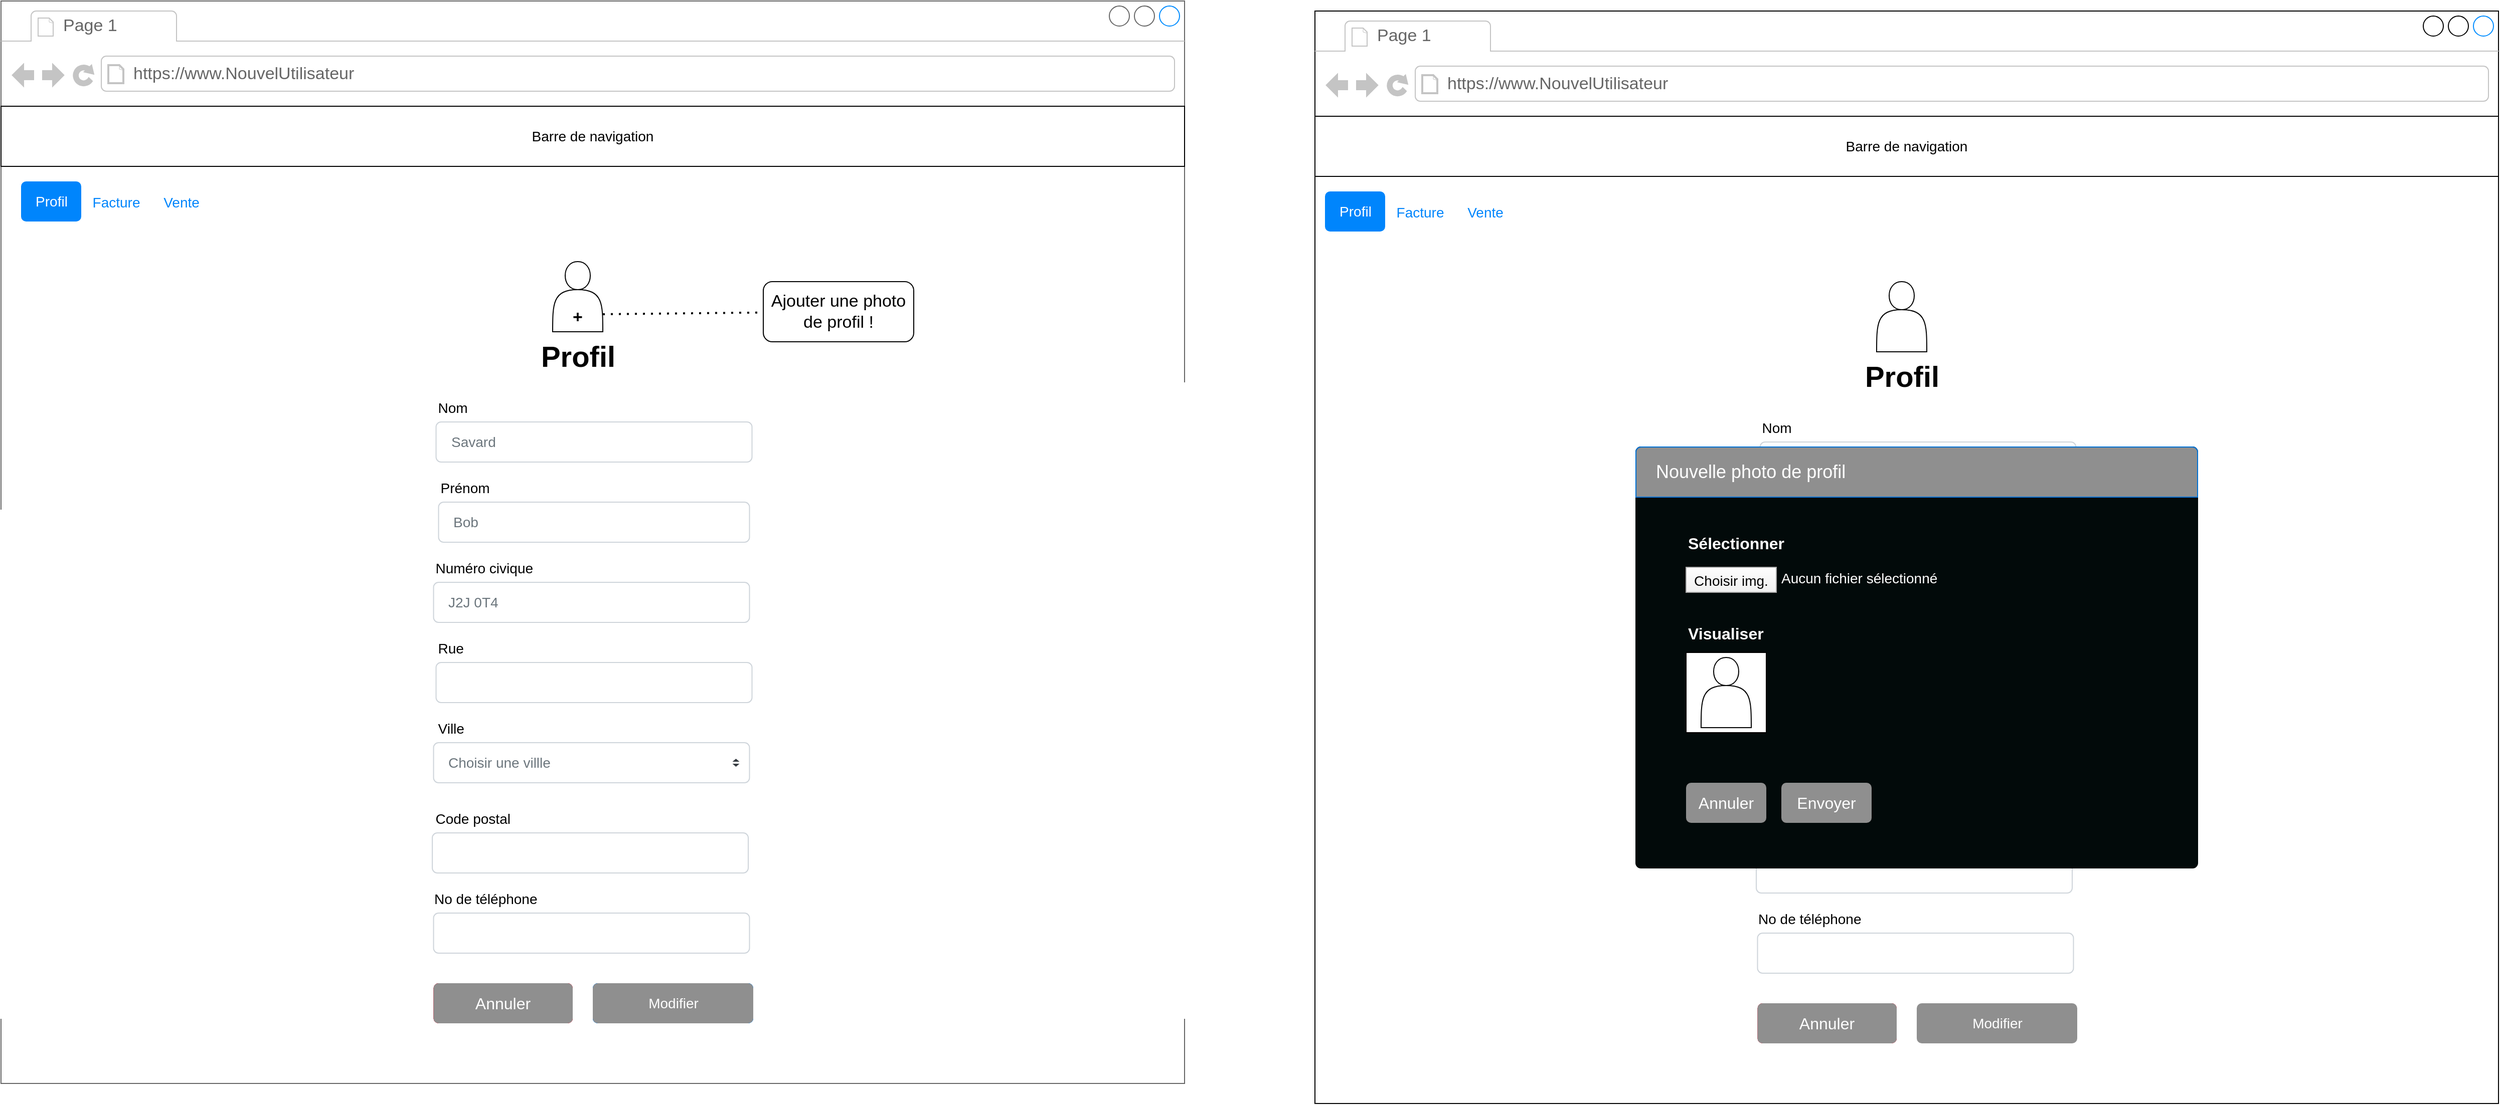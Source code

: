 <mxfile version="20.2.3" type="device"><diagram id="v4z9Ec0Ht1OAslnS_UjM" name="Page-1"><mxGraphModel dx="2117" dy="1155" grid="1" gridSize="10" guides="1" tooltips="1" connect="1" arrows="1" fold="1" page="1" pageScale="1" pageWidth="827" pageHeight="1169" math="0" shadow="0"><root><mxCell id="0"/><mxCell id="1" parent="0"/><mxCell id="ekeKEAdHdfA8h5EYXiUn-1" value="" style="strokeWidth=1;shadow=0;dashed=0;align=center;html=1;shape=mxgraph.mockup.containers.browserWindow;rSize=0;strokeColor=#666666;strokeColor2=#008cff;strokeColor3=#c4c4c4;mainText=,;recursiveResize=0;" parent="1" vertex="1"><mxGeometry x="220" y="20" width="1180" height="1080" as="geometry"/></mxCell><mxCell id="ekeKEAdHdfA8h5EYXiUn-2" value="Page 1" style="strokeWidth=1;shadow=0;dashed=0;align=center;html=1;shape=mxgraph.mockup.containers.anchor;fontSize=17;fontColor=#666666;align=left;" parent="ekeKEAdHdfA8h5EYXiUn-1" vertex="1"><mxGeometry x="60" y="12" width="110" height="26" as="geometry"/></mxCell><mxCell id="ekeKEAdHdfA8h5EYXiUn-3" value="https://www.NouvelUtilisateur" style="strokeWidth=1;shadow=0;dashed=0;align=center;html=1;shape=mxgraph.mockup.containers.anchor;rSize=0;fontSize=17;fontColor=#666666;align=left;" parent="ekeKEAdHdfA8h5EYXiUn-1" vertex="1"><mxGeometry x="130" y="60" width="250" height="26" as="geometry"/></mxCell><mxCell id="ekeKEAdHdfA8h5EYXiUn-4" value="&lt;font style=&quot;font-size: 14px;&quot;&gt;Barre de navigation&lt;/font&gt;" style="rounded=0;whiteSpace=wrap;html=1;" parent="ekeKEAdHdfA8h5EYXiUn-1" vertex="1"><mxGeometry y="105" width="1180" height="60" as="geometry"/></mxCell><mxCell id="ekeKEAdHdfA8h5EYXiUn-5" value="Nom" style="fillColor=none;strokeColor=none;align=left;fontSize=14;" parent="ekeKEAdHdfA8h5EYXiUn-1" vertex="1"><mxGeometry x="433.75" y="390" width="100" height="30" as="geometry"/></mxCell><mxCell id="ekeKEAdHdfA8h5EYXiUn-6" value="Bob" style="html=1;shadow=0;dashed=0;shape=mxgraph.bootstrap.rrect;rSize=5;fillColor=#ffffff;strokeColor=#CED4DA;align=left;spacing=15;fontSize=14;fontColor=#6C767D;" parent="ekeKEAdHdfA8h5EYXiUn-1" vertex="1"><mxGeometry x="436.25" y="500" width="310" height="40" as="geometry"/></mxCell><mxCell id="ekeKEAdHdfA8h5EYXiUn-7" value="Prénom" style="fillColor=none;strokeColor=none;align=left;fontSize=14;" parent="ekeKEAdHdfA8h5EYXiUn-1" vertex="1"><mxGeometry x="436.25" y="470" width="100" height="30" as="geometry"/></mxCell><mxCell id="ekeKEAdHdfA8h5EYXiUn-8" value="Savard" style="html=1;shadow=0;dashed=0;shape=mxgraph.bootstrap.rrect;rSize=5;fillColor=#ffffff;strokeColor=#CED4DA;align=left;spacing=15;fontSize=14;fontColor=#6C767D;" parent="ekeKEAdHdfA8h5EYXiUn-1" vertex="1"><mxGeometry x="433.75" y="420" width="315" height="40" as="geometry"/></mxCell><mxCell id="ekeKEAdHdfA8h5EYXiUn-9" value="Modifier" style="html=1;shadow=0;dashed=0;shape=mxgraph.bootstrap.rrect;rSize=5;fillColor=#0085FC;strokeColor=none;align=center;spacing=15;fontSize=14;fontColor=#ffffff;" parent="ekeKEAdHdfA8h5EYXiUn-1" vertex="1"><mxGeometry x="590" y="980" width="160" height="40" as="geometry"/></mxCell><mxCell id="ekeKEAdHdfA8h5EYXiUn-10" value="Choisir une villle" style="html=1;shadow=0;dashed=0;shape=mxgraph.bootstrap.rrect;rSize=5;fillColor=#ffffff;strokeColor=#CED4DA;align=left;spacing=15;fontSize=14;fontColor=#6C767D;" parent="ekeKEAdHdfA8h5EYXiUn-1" vertex="1"><mxGeometry x="431.25" y="740" width="315" height="40" as="geometry"/></mxCell><mxCell id="ekeKEAdHdfA8h5EYXiUn-11" value="" style="shape=triangle;direction=south;fillColor=#343A40;strokeColor=none;perimeter=none;" parent="ekeKEAdHdfA8h5EYXiUn-10" vertex="1"><mxGeometry x="1" y="0.5" width="7" height="3" relative="1" as="geometry"><mxPoint x="-17" y="1" as="offset"/></mxGeometry></mxCell><mxCell id="ekeKEAdHdfA8h5EYXiUn-12" value="" style="shape=triangle;direction=north;fillColor=#343A40;strokeColor=none;perimeter=none;" parent="ekeKEAdHdfA8h5EYXiUn-10" vertex="1"><mxGeometry x="1" y="0.5" width="7" height="3" relative="1" as="geometry"><mxPoint x="-17" y="-4" as="offset"/></mxGeometry></mxCell><mxCell id="ekeKEAdHdfA8h5EYXiUn-13" value="Ville" style="fillColor=none;strokeColor=none;align=left;fontSize=14;" parent="ekeKEAdHdfA8h5EYXiUn-1" vertex="1"><mxGeometry x="433.75" y="710" width="100" height="30" as="geometry"/></mxCell><mxCell id="ekeKEAdHdfA8h5EYXiUn-14" value="&lt;font size=&quot;1&quot; style=&quot;&quot;&gt;&lt;b style=&quot;font-size: 29px;&quot;&gt;Profil&lt;/b&gt;&lt;/font&gt;" style="text;html=1;align=center;verticalAlign=middle;resizable=0;points=[];autosize=1;strokeColor=none;fillColor=none;fontSize=14;" parent="ekeKEAdHdfA8h5EYXiUn-1" vertex="1"><mxGeometry x="525" y="330" width="100" height="50" as="geometry"/></mxCell><mxCell id="ekeKEAdHdfA8h5EYXiUn-15" value="J2J 0T4" style="html=1;shadow=0;dashed=0;shape=mxgraph.bootstrap.rrect;rSize=5;fillColor=#ffffff;strokeColor=#CED4DA;align=left;spacing=15;fontSize=14;fontColor=#6C767D;" parent="ekeKEAdHdfA8h5EYXiUn-1" vertex="1"><mxGeometry x="431.25" y="580" width="315" height="40" as="geometry"/></mxCell><mxCell id="ekeKEAdHdfA8h5EYXiUn-16" value="Numéro civique" style="fillColor=none;strokeColor=none;align=left;fontSize=14;" parent="ekeKEAdHdfA8h5EYXiUn-1" vertex="1"><mxGeometry x="431.25" y="550" width="100" height="30" as="geometry"/></mxCell><mxCell id="ekeKEAdHdfA8h5EYXiUn-17" value="" style="html=1;shadow=0;dashed=0;shape=mxgraph.bootstrap.rrect;rSize=5;fillColor=#ffffff;strokeColor=#CED4DA;align=left;spacing=15;fontSize=14;fontColor=#6C767D;" parent="ekeKEAdHdfA8h5EYXiUn-1" vertex="1"><mxGeometry x="433.75" y="660" width="315" height="40" as="geometry"/></mxCell><mxCell id="ekeKEAdHdfA8h5EYXiUn-18" value="Rue" style="fillColor=none;strokeColor=none;align=left;fontSize=14;" parent="ekeKEAdHdfA8h5EYXiUn-1" vertex="1"><mxGeometry x="433.75" y="630" width="100" height="30" as="geometry"/></mxCell><mxCell id="ekeKEAdHdfA8h5EYXiUn-19" value="" style="html=1;shadow=0;dashed=0;shape=mxgraph.bootstrap.rrect;rSize=5;fillColor=#ffffff;strokeColor=#CED4DA;align=left;spacing=15;fontSize=14;fontColor=#6C767D;" parent="ekeKEAdHdfA8h5EYXiUn-1" vertex="1"><mxGeometry x="431.25" y="910" width="315" height="40" as="geometry"/></mxCell><mxCell id="ekeKEAdHdfA8h5EYXiUn-20" value="No de téléphone" style="fillColor=none;strokeColor=none;align=left;fontSize=14;" parent="ekeKEAdHdfA8h5EYXiUn-1" vertex="1"><mxGeometry x="430" y="880" width="100" height="30" as="geometry"/></mxCell><mxCell id="ekeKEAdHdfA8h5EYXiUn-21" value="&lt;br style=&quot;font-size: 17px;&quot;&gt;&lt;br style=&quot;font-size: 17px;&quot;&gt;+" style="shape=actor;whiteSpace=wrap;html=1;fontSize=17;fontStyle=1" parent="ekeKEAdHdfA8h5EYXiUn-1" vertex="1"><mxGeometry x="550" y="260" width="50" height="70" as="geometry"/></mxCell><mxCell id="ekeKEAdHdfA8h5EYXiUn-22" value="" style="html=1;shadow=0;dashed=0;shape=mxgraph.bootstrap.rrect;rSize=5;fillColor=#ffffff;strokeColor=#CED4DA;align=left;spacing=15;fontSize=14;fontColor=#6C767D;" parent="ekeKEAdHdfA8h5EYXiUn-1" vertex="1"><mxGeometry x="430" y="830" width="315" height="40" as="geometry"/></mxCell><mxCell id="ekeKEAdHdfA8h5EYXiUn-23" value="Code postal" style="fillColor=none;strokeColor=none;align=left;fontSize=14;" parent="ekeKEAdHdfA8h5EYXiUn-1" vertex="1"><mxGeometry x="431.25" y="800" width="100" height="30" as="geometry"/></mxCell><mxCell id="ekeKEAdHdfA8h5EYXiUn-36" value="Ajouter une photo de profil !" style="rounded=1;whiteSpace=wrap;html=1;fontSize=17;" parent="ekeKEAdHdfA8h5EYXiUn-1" vertex="1"><mxGeometry x="760" y="280" width="150" height="60" as="geometry"/></mxCell><mxCell id="ekeKEAdHdfA8h5EYXiUn-35" value="" style="endArrow=none;dashed=1;html=1;dashPattern=1 3;strokeWidth=2;rounded=0;fontSize=17;exitX=1;exitY=0.75;exitDx=0;exitDy=0;" parent="ekeKEAdHdfA8h5EYXiUn-1" source="ekeKEAdHdfA8h5EYXiUn-21" target="ekeKEAdHdfA8h5EYXiUn-36" edge="1"><mxGeometry width="50" height="50" relative="1" as="geometry"><mxPoint x="660" y="360" as="sourcePoint"/><mxPoint x="710" y="310" as="targetPoint"/></mxGeometry></mxCell><mxCell id="ekeKEAdHdfA8h5EYXiUn-76" value="Annuler" style="html=1;shadow=0;dashed=0;shape=mxgraph.bootstrap.rrect;rSize=5;strokeColor=none;strokeWidth=1;fillColor=#DB2843;fontColor=#FFFFFF;whiteSpace=wrap;align=center;verticalAlign=middle;spacingLeft=0;fontStyle=0;fontSize=16;spacing=5;" parent="ekeKEAdHdfA8h5EYXiUn-1" vertex="1"><mxGeometry x="431.25" y="980" width="138.75" height="40" as="geometry"/></mxCell><mxCell id="DywnAEvgyleoPraom3A6-5" value="Profil" style="html=1;shadow=0;dashed=0;shape=mxgraph.bootstrap.rrect;rSize=5;fillColor=#0085FC;strokeColor=none;fontSize=14;fontColor=#ffffff;" vertex="1" parent="ekeKEAdHdfA8h5EYXiUn-1"><mxGeometry x="20" y="180" width="60" height="40" as="geometry"/></mxCell><mxCell id="DywnAEvgyleoPraom3A6-6" value="Facture" style="fillColor=none;strokeColor=none;fontSize=14;fontColor=#0085FC;" vertex="1" parent="ekeKEAdHdfA8h5EYXiUn-1"><mxGeometry x="80" y="180" width="70" height="40" as="geometry"/></mxCell><mxCell id="DywnAEvgyleoPraom3A6-7" value="Vente" style="fillColor=none;strokeColor=none;fontSize=14;fontColor=#0085FC;" vertex="1" parent="ekeKEAdHdfA8h5EYXiUn-1"><mxGeometry x="150" y="180" width="60" height="40" as="geometry"/></mxCell><mxCell id="ekeKEAdHdfA8h5EYXiUn-37" value="" style="strokeWidth=1;shadow=0;dashed=0;align=center;html=1;shape=mxgraph.mockup.containers.browserWindow;rSize=0;strokeColor2=#008cff;strokeColor3=#c4c4c4;mainText=,;recursiveResize=0;" parent="1" vertex="1"><mxGeometry x="1530" y="30" width="1180" height="1090" as="geometry"/></mxCell><mxCell id="ekeKEAdHdfA8h5EYXiUn-38" value="Page 1" style="strokeWidth=1;shadow=0;dashed=0;align=center;html=1;shape=mxgraph.mockup.containers.anchor;fontSize=17;fontColor=#666666;align=left;" parent="ekeKEAdHdfA8h5EYXiUn-37" vertex="1"><mxGeometry x="60" y="12" width="110" height="26" as="geometry"/></mxCell><mxCell id="ekeKEAdHdfA8h5EYXiUn-39" value="https://www.NouvelUtilisateur" style="strokeWidth=1;shadow=0;dashed=0;align=center;html=1;shape=mxgraph.mockup.containers.anchor;rSize=0;fontSize=17;fontColor=#666666;align=left;" parent="ekeKEAdHdfA8h5EYXiUn-37" vertex="1"><mxGeometry x="130" y="60" width="250" height="26" as="geometry"/></mxCell><mxCell id="ekeKEAdHdfA8h5EYXiUn-40" value="&lt;font style=&quot;font-size: 14px;&quot;&gt;Barre de navigation&lt;/font&gt;" style="rounded=0;whiteSpace=wrap;html=1;" parent="ekeKEAdHdfA8h5EYXiUn-37" vertex="1"><mxGeometry y="105" width="1180" height="60" as="geometry"/></mxCell><mxCell id="ekeKEAdHdfA8h5EYXiUn-41" value="Nom" style="fillColor=none;strokeColor=none;align=left;fontSize=14;" parent="ekeKEAdHdfA8h5EYXiUn-37" vertex="1"><mxGeometry x="443.75" y="400" width="100" height="30" as="geometry"/></mxCell><mxCell id="ekeKEAdHdfA8h5EYXiUn-42" value="" style="html=1;shadow=0;dashed=0;shape=mxgraph.bootstrap.rrect;rSize=5;fillColor=#ffffff;strokeColor=#CED4DA;align=left;spacing=15;fontSize=14;fontColor=#6C767D;" parent="ekeKEAdHdfA8h5EYXiUn-37" vertex="1"><mxGeometry x="446.25" y="510" width="310" height="40" as="geometry"/></mxCell><mxCell id="ekeKEAdHdfA8h5EYXiUn-43" value="Prénom" style="fillColor=none;strokeColor=none;align=left;fontSize=14;" parent="ekeKEAdHdfA8h5EYXiUn-37" vertex="1"><mxGeometry x="446.25" y="480" width="100" height="30" as="geometry"/></mxCell><mxCell id="ekeKEAdHdfA8h5EYXiUn-44" value="" style="html=1;shadow=0;dashed=0;shape=mxgraph.bootstrap.rrect;rSize=5;fillColor=#ffffff;strokeColor=#CED4DA;align=left;spacing=15;fontSize=14;fontColor=#6C767D;" parent="ekeKEAdHdfA8h5EYXiUn-37" vertex="1"><mxGeometry x="443.75" y="430" width="315" height="40" as="geometry"/></mxCell><mxCell id="ekeKEAdHdfA8h5EYXiUn-46" value="Choisir une villle" style="html=1;shadow=0;dashed=0;shape=mxgraph.bootstrap.rrect;rSize=5;fillColor=#ffffff;strokeColor=#CED4DA;align=left;spacing=15;fontSize=14;fontColor=#6C767D;" parent="ekeKEAdHdfA8h5EYXiUn-37" vertex="1"><mxGeometry x="441.25" y="750" width="315" height="40" as="geometry"/></mxCell><mxCell id="ekeKEAdHdfA8h5EYXiUn-47" value="" style="shape=triangle;direction=south;fillColor=#343A40;strokeColor=none;perimeter=none;" parent="ekeKEAdHdfA8h5EYXiUn-46" vertex="1"><mxGeometry x="1" y="0.5" width="7" height="3" relative="1" as="geometry"><mxPoint x="-17" y="1" as="offset"/></mxGeometry></mxCell><mxCell id="ekeKEAdHdfA8h5EYXiUn-48" value="" style="shape=triangle;direction=north;fillColor=#343A40;strokeColor=none;perimeter=none;" parent="ekeKEAdHdfA8h5EYXiUn-46" vertex="1"><mxGeometry x="1" y="0.5" width="7" height="3" relative="1" as="geometry"><mxPoint x="-17" y="-4" as="offset"/></mxGeometry></mxCell><mxCell id="ekeKEAdHdfA8h5EYXiUn-49" value="Ville" style="fillColor=none;strokeColor=none;align=left;fontSize=14;" parent="ekeKEAdHdfA8h5EYXiUn-37" vertex="1"><mxGeometry x="443.75" y="720" width="100" height="30" as="geometry"/></mxCell><mxCell id="ekeKEAdHdfA8h5EYXiUn-50" value="&lt;font size=&quot;1&quot; style=&quot;&quot;&gt;&lt;b style=&quot;font-size: 29px;&quot;&gt;Profil&lt;/b&gt;&lt;/font&gt;" style="text;html=1;align=center;verticalAlign=middle;resizable=0;points=[];autosize=1;strokeColor=none;fillColor=none;fontSize=14;" parent="ekeKEAdHdfA8h5EYXiUn-37" vertex="1"><mxGeometry x="535" y="340" width="100" height="50" as="geometry"/></mxCell><mxCell id="ekeKEAdHdfA8h5EYXiUn-51" value="" style="html=1;shadow=0;dashed=0;shape=mxgraph.bootstrap.rrect;rSize=5;fillColor=#ffffff;strokeColor=#CED4DA;align=left;spacing=15;fontSize=14;fontColor=#6C767D;" parent="ekeKEAdHdfA8h5EYXiUn-37" vertex="1"><mxGeometry x="441.25" y="590" width="315" height="40" as="geometry"/></mxCell><mxCell id="ekeKEAdHdfA8h5EYXiUn-52" value="Numéro civique" style="fillColor=none;strokeColor=none;align=left;fontSize=14;" parent="ekeKEAdHdfA8h5EYXiUn-37" vertex="1"><mxGeometry x="441.25" y="560" width="100" height="30" as="geometry"/></mxCell><mxCell id="ekeKEAdHdfA8h5EYXiUn-53" value="" style="html=1;shadow=0;dashed=0;shape=mxgraph.bootstrap.rrect;rSize=5;fillColor=#ffffff;strokeColor=#CED4DA;align=left;spacing=15;fontSize=14;fontColor=#6C767D;" parent="ekeKEAdHdfA8h5EYXiUn-37" vertex="1"><mxGeometry x="443.75" y="670" width="315" height="40" as="geometry"/></mxCell><mxCell id="ekeKEAdHdfA8h5EYXiUn-54" value="Rue" style="fillColor=none;strokeColor=none;align=left;fontSize=14;" parent="ekeKEAdHdfA8h5EYXiUn-37" vertex="1"><mxGeometry x="443.75" y="640" width="100" height="30" as="geometry"/></mxCell><mxCell id="ekeKEAdHdfA8h5EYXiUn-55" value="" style="html=1;shadow=0;dashed=0;shape=mxgraph.bootstrap.rrect;rSize=5;fillColor=#ffffff;strokeColor=#CED4DA;align=left;spacing=15;fontSize=14;fontColor=#6C767D;" parent="ekeKEAdHdfA8h5EYXiUn-37" vertex="1"><mxGeometry x="441.25" y="920" width="315" height="40" as="geometry"/></mxCell><mxCell id="ekeKEAdHdfA8h5EYXiUn-56" value="No de téléphone" style="fillColor=none;strokeColor=none;align=left;fontSize=14;" parent="ekeKEAdHdfA8h5EYXiUn-37" vertex="1"><mxGeometry x="440" y="890" width="100" height="30" as="geometry"/></mxCell><mxCell id="ekeKEAdHdfA8h5EYXiUn-57" value="" style="shape=actor;whiteSpace=wrap;html=1;fontSize=17;fontStyle=1" parent="ekeKEAdHdfA8h5EYXiUn-37" vertex="1"><mxGeometry x="560" y="270" width="50" height="70" as="geometry"/></mxCell><mxCell id="ekeKEAdHdfA8h5EYXiUn-58" value="" style="html=1;shadow=0;dashed=0;shape=mxgraph.bootstrap.rrect;rSize=5;fillColor=#ffffff;strokeColor=#CED4DA;align=left;spacing=15;fontSize=14;fontColor=#6C767D;" parent="ekeKEAdHdfA8h5EYXiUn-37" vertex="1"><mxGeometry x="440" y="840" width="315" height="40" as="geometry"/></mxCell><mxCell id="ekeKEAdHdfA8h5EYXiUn-59" value="Code postal" style="fillColor=none;strokeColor=none;align=left;fontSize=14;" parent="ekeKEAdHdfA8h5EYXiUn-37" vertex="1"><mxGeometry x="441.25" y="810" width="100" height="30" as="geometry"/></mxCell><mxCell id="ekeKEAdHdfA8h5EYXiUn-62" value="" style="html=1;shadow=0;dashed=0;shape=mxgraph.bootstrap.rrect;rSize=5;strokeColor=#020A0A;html=1;whiteSpace=wrap;fillColor=#020A0A;fontColor=#ffffff;verticalAlign=bottom;align=left;spacing=20;spacingBottom=0;fontSize=14;" parent="ekeKEAdHdfA8h5EYXiUn-37" vertex="1"><mxGeometry x="320" y="435" width="560" height="420" as="geometry"/></mxCell><mxCell id="ekeKEAdHdfA8h5EYXiUn-63" value="Nouvelle photo de profil" style="html=1;shadow=0;dashed=0;shape=mxgraph.bootstrap.topButton;rSize=5;perimeter=none;whiteSpace=wrap;fillColor=#8F8F8F;strokeColor=#0071D5;fontColor=#ffffff;resizeWidth=1;fontSize=18;align=left;spacing=20;" parent="ekeKEAdHdfA8h5EYXiUn-62" vertex="1"><mxGeometry width="560" height="50" relative="1" as="geometry"/></mxCell><mxCell id="ekeKEAdHdfA8h5EYXiUn-64" value="Sélectionner" style="fillColor=none;strokeColor=none;align=left;fontSize=16;fontStyle=1;fontColor=#FFFFFF;" parent="ekeKEAdHdfA8h5EYXiUn-62" vertex="1"><mxGeometry x="50" y="75" width="150" height="40" as="geometry"/></mxCell><mxCell id="ekeKEAdHdfA8h5EYXiUn-65" value="Choisir img." style="fillColor=#FEFEFE;strokeColor=#AAAAAA;fontSize=14;gradientColor=#F0F0F0;" parent="ekeKEAdHdfA8h5EYXiUn-62" vertex="1"><mxGeometry x="50" y="120" width="90" height="25" as="geometry"/></mxCell><mxCell id="ekeKEAdHdfA8h5EYXiUn-66" value="Aucun fichier sélectionné" style="fillColor=none;strokeColor=none;align=left;fontSize=14;spacing=5;fontColor=#FFFFFF;" parent="ekeKEAdHdfA8h5EYXiUn-62" vertex="1"><mxGeometry x="140" y="115" width="100" height="30" as="geometry"/></mxCell><mxCell id="ekeKEAdHdfA8h5EYXiUn-68" value="Visualiser" style="fillColor=none;strokeColor=none;align=left;fontSize=16;fontStyle=1;fontColor=#FFFFFF;" parent="ekeKEAdHdfA8h5EYXiUn-62" vertex="1"><mxGeometry x="50" y="165" width="150" height="40" as="geometry"/></mxCell><mxCell id="ekeKEAdHdfA8h5EYXiUn-69" value="" style="whiteSpace=wrap;html=1;aspect=fixed;fontSize=16;" parent="ekeKEAdHdfA8h5EYXiUn-62" vertex="1"><mxGeometry x="50" y="205" width="80" height="80" as="geometry"/></mxCell><mxCell id="ekeKEAdHdfA8h5EYXiUn-73" value="Envoyer" style="html=1;shadow=0;dashed=0;shape=mxgraph.bootstrap.rrect;rSize=5;strokeColor=none;strokeWidth=1;fillColor=#8F8F8F;fontColor=#FFFFFF;whiteSpace=wrap;align=center;verticalAlign=middle;spacingLeft=0;fontStyle=0;fontSize=16;spacing=5;" parent="ekeKEAdHdfA8h5EYXiUn-62" vertex="1"><mxGeometry x="145" y="335" width="90" height="40" as="geometry"/></mxCell><mxCell id="ekeKEAdHdfA8h5EYXiUn-75" value="Annuler" style="html=1;shadow=0;dashed=0;shape=mxgraph.bootstrap.rrect;rSize=5;strokeColor=none;strokeWidth=1;fillColor=#8F8F8F;fontColor=#FFFFFF;whiteSpace=wrap;align=center;verticalAlign=middle;spacingLeft=0;fontStyle=0;fontSize=16;spacing=5;" parent="ekeKEAdHdfA8h5EYXiUn-62" vertex="1"><mxGeometry x="50" y="335" width="80" height="40" as="geometry"/></mxCell><mxCell id="ekeKEAdHdfA8h5EYXiUn-78" value="Modifier" style="html=1;shadow=0;dashed=0;shape=mxgraph.bootstrap.rrect;rSize=5;fillColor=#8F8F8F;strokeColor=none;align=center;spacing=15;fontSize=14;fontColor=#ffffff;" parent="ekeKEAdHdfA8h5EYXiUn-37" vertex="1"><mxGeometry x="600" y="990" width="160" height="40" as="geometry"/></mxCell><mxCell id="ekeKEAdHdfA8h5EYXiUn-79" value="Annuler" style="html=1;shadow=0;dashed=0;shape=mxgraph.bootstrap.rrect;rSize=5;strokeColor=none;strokeWidth=1;fillColor=#DB2843;fontColor=#FFFFFF;whiteSpace=wrap;align=center;verticalAlign=middle;spacingLeft=0;fontStyle=0;fontSize=16;spacing=5;" parent="ekeKEAdHdfA8h5EYXiUn-37" vertex="1"><mxGeometry x="441.25" y="990" width="138.75" height="40" as="geometry"/></mxCell><mxCell id="MH6huk-yvi9upiXXebAt-1" value="Annuler" style="html=1;shadow=0;dashed=0;shape=mxgraph.bootstrap.rrect;rSize=5;strokeColor=none;strokeWidth=1;fillColor=#DB2843;fontColor=#FFFFFF;whiteSpace=wrap;align=center;verticalAlign=middle;spacingLeft=0;fontStyle=0;fontSize=16;spacing=5;" parent="ekeKEAdHdfA8h5EYXiUn-37" vertex="1"><mxGeometry x="-878.75" y="970" width="138.75" height="40" as="geometry"/></mxCell><mxCell id="MH6huk-yvi9upiXXebAt-2" value="Modifier" style="html=1;shadow=0;dashed=0;shape=mxgraph.bootstrap.rrect;rSize=5;fillColor=#0085FC;strokeColor=none;align=center;spacing=15;fontSize=14;fontColor=#ffffff;" parent="ekeKEAdHdfA8h5EYXiUn-37" vertex="1"><mxGeometry x="-720" y="970" width="160" height="40" as="geometry"/></mxCell><mxCell id="MH6huk-yvi9upiXXebAt-3" value="Annuler" style="html=1;shadow=0;dashed=0;shape=mxgraph.bootstrap.rrect;rSize=5;strokeColor=none;strokeWidth=1;fillColor=#DB2843;fontColor=#FFFFFF;whiteSpace=wrap;align=center;verticalAlign=middle;spacingLeft=0;fontStyle=0;fontSize=16;spacing=5;" parent="ekeKEAdHdfA8h5EYXiUn-37" vertex="1"><mxGeometry x="-878.75" y="970" width="138.75" height="40" as="geometry"/></mxCell><mxCell id="MH6huk-yvi9upiXXebAt-4" value="Modifier" style="html=1;shadow=0;dashed=0;shape=mxgraph.bootstrap.rrect;rSize=5;fillColor=#0085FC;strokeColor=none;align=center;spacing=15;fontSize=14;fontColor=#ffffff;" parent="ekeKEAdHdfA8h5EYXiUn-37" vertex="1"><mxGeometry x="-720" y="970" width="160" height="40" as="geometry"/></mxCell><mxCell id="MH6huk-yvi9upiXXebAt-5" value="Annuler" style="html=1;shadow=0;dashed=0;shape=mxgraph.bootstrap.rrect;rSize=5;strokeColor=none;strokeWidth=1;fillColor=#DB2843;fontColor=#FFFFFF;whiteSpace=wrap;align=center;verticalAlign=middle;spacingLeft=0;fontStyle=0;fontSize=16;spacing=5;" parent="ekeKEAdHdfA8h5EYXiUn-37" vertex="1"><mxGeometry x="441.25" y="990" width="138.75" height="40" as="geometry"/></mxCell><mxCell id="MH6huk-yvi9upiXXebAt-6" value="Annuler" style="html=1;shadow=0;dashed=0;shape=mxgraph.bootstrap.rrect;rSize=5;strokeColor=none;strokeWidth=1;fillColor=#8F8F8F;fontColor=#FFFFFF;whiteSpace=wrap;align=center;verticalAlign=middle;spacingLeft=0;fontStyle=0;fontSize=16;spacing=5;" parent="ekeKEAdHdfA8h5EYXiUn-37" vertex="1"><mxGeometry x="-878.75" y="970" width="138.75" height="40" as="geometry"/></mxCell><mxCell id="MH6huk-yvi9upiXXebAt-7" value="Modifier" style="html=1;shadow=0;dashed=0;shape=mxgraph.bootstrap.rrect;rSize=5;fillColor=#8F8F8F;strokeColor=none;align=center;spacing=15;fontSize=14;fontColor=#ffffff;" parent="ekeKEAdHdfA8h5EYXiUn-37" vertex="1"><mxGeometry x="-720" y="970" width="160" height="40" as="geometry"/></mxCell><mxCell id="MH6huk-yvi9upiXXebAt-8" value="Annuler" style="html=1;shadow=0;dashed=0;shape=mxgraph.bootstrap.rrect;rSize=5;strokeColor=none;strokeWidth=1;fillColor=#8F8F8F;fontColor=#FFFFFF;whiteSpace=wrap;align=center;verticalAlign=middle;spacingLeft=0;fontStyle=0;fontSize=16;spacing=5;" parent="ekeKEAdHdfA8h5EYXiUn-37" vertex="1"><mxGeometry x="441.25" y="990" width="138.75" height="40" as="geometry"/></mxCell><mxCell id="DywnAEvgyleoPraom3A6-17" value="Profil" style="html=1;shadow=0;dashed=0;shape=mxgraph.bootstrap.rrect;rSize=5;fillColor=#0085FC;strokeColor=none;fontSize=14;fontColor=#ffffff;" vertex="1" parent="ekeKEAdHdfA8h5EYXiUn-37"><mxGeometry x="10" y="180" width="60" height="40" as="geometry"/></mxCell><mxCell id="DywnAEvgyleoPraom3A6-18" value="Facture" style="fillColor=none;strokeColor=none;fontSize=14;fontColor=#0085FC;" vertex="1" parent="ekeKEAdHdfA8h5EYXiUn-37"><mxGeometry x="70" y="180" width="70" height="40" as="geometry"/></mxCell><mxCell id="DywnAEvgyleoPraom3A6-19" value="Vente" style="fillColor=none;strokeColor=none;fontSize=14;fontColor=#0085FC;" vertex="1" parent="ekeKEAdHdfA8h5EYXiUn-37"><mxGeometry x="140" y="180" width="60" height="40" as="geometry"/></mxCell><mxCell id="ekeKEAdHdfA8h5EYXiUn-71" value="" style="shape=actor;whiteSpace=wrap;html=1;fontSize=17;fontStyle=1" parent="1" vertex="1"><mxGeometry x="1915" y="675" width="50" height="70" as="geometry"/></mxCell></root></mxGraphModel></diagram></mxfile>